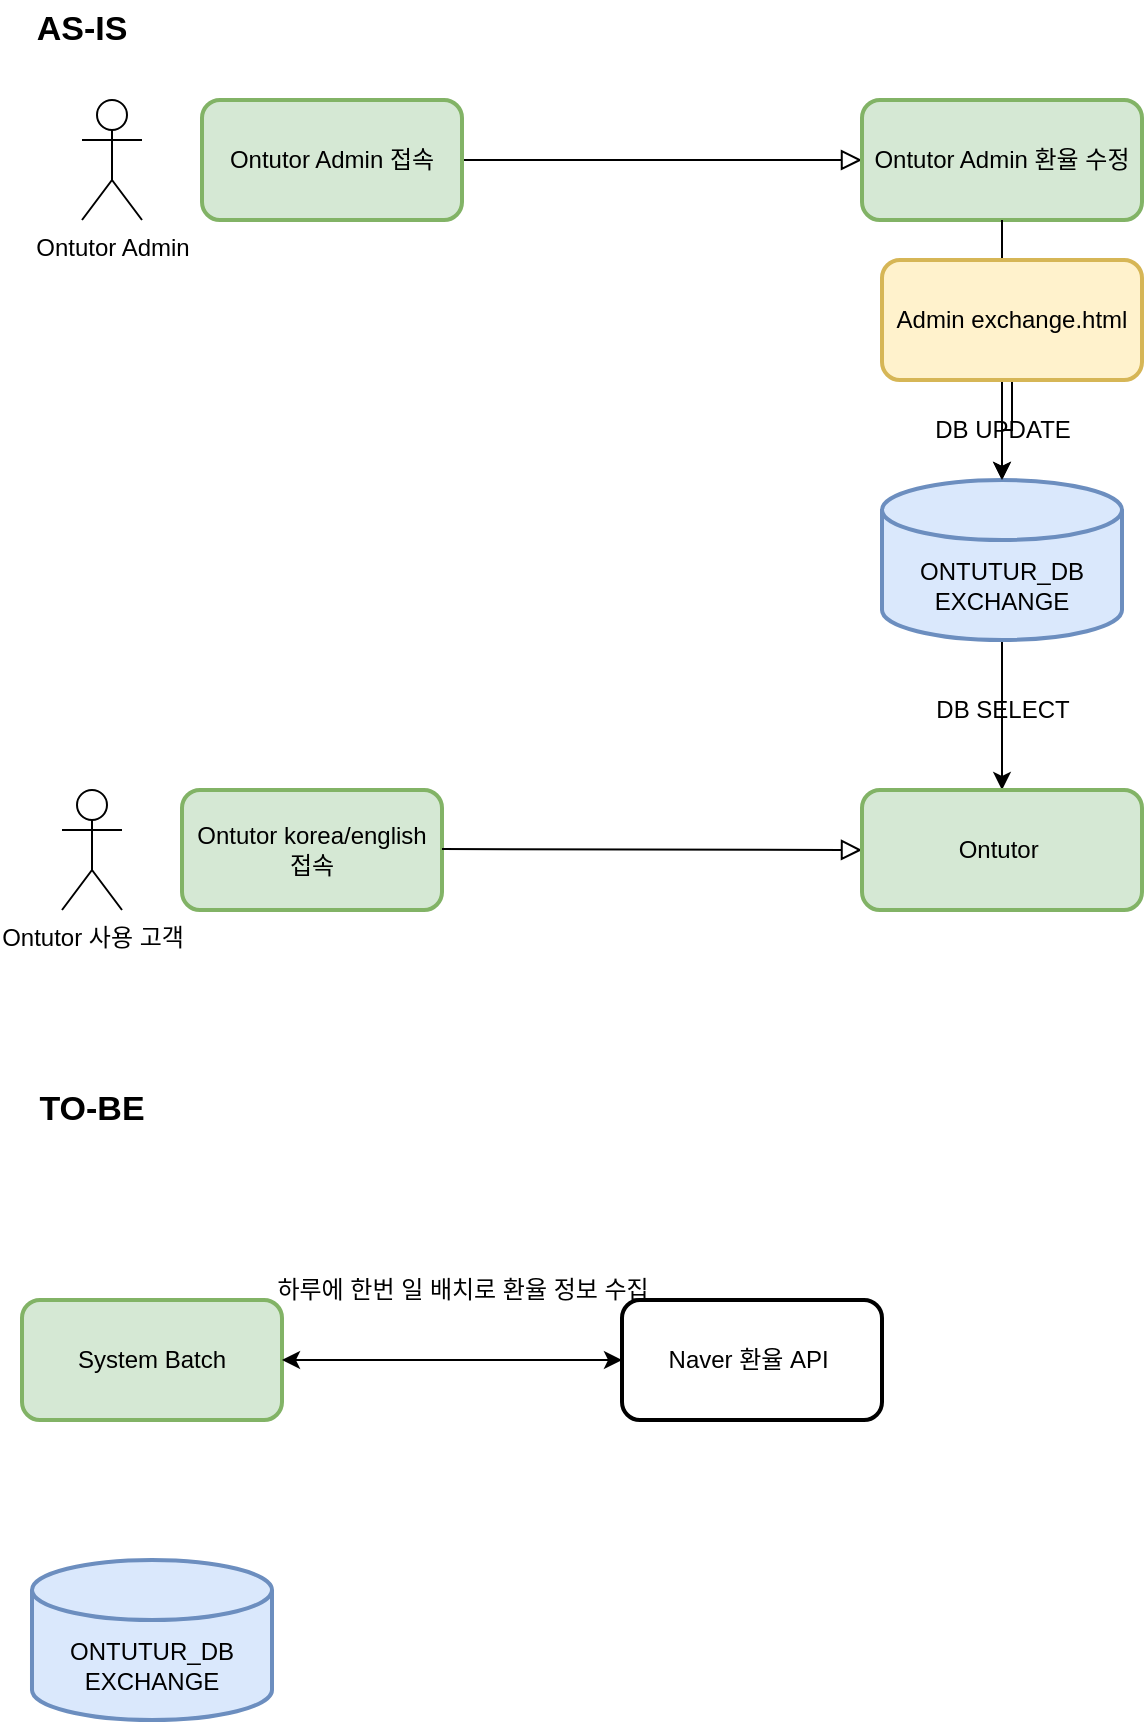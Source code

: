 <mxfile version="21.7.5" type="github">
  <diagram name="페이지-1" id="RPAB8xXi5EjdoGcPIPcM">
    <mxGraphModel dx="1687" dy="974" grid="1" gridSize="10" guides="1" tooltips="1" connect="1" arrows="1" fold="1" page="1" pageScale="1" pageWidth="827" pageHeight="1169" math="0" shadow="0">
      <root>
        <mxCell id="0" />
        <mxCell id="1" parent="0" />
        <mxCell id="rkMb_xiRMPH4ftiDAMPv-4" value="AS-IS" style="text;strokeColor=none;align=center;fillColor=none;html=1;verticalAlign=middle;whiteSpace=wrap;rounded=0;fontStyle=1;fontSize=17;" vertex="1" parent="1">
          <mxGeometry x="30" y="80" width="60" height="30" as="geometry" />
        </mxCell>
        <mxCell id="rkMb_xiRMPH4ftiDAMPv-6" value="Ontutor Admin" style="shape=umlActor;verticalLabelPosition=bottom;verticalAlign=top;html=1;labelBackgroundColor=none;" vertex="1" parent="1">
          <mxGeometry x="60" y="130" width="30" height="60" as="geometry" />
        </mxCell>
        <mxCell id="rkMb_xiRMPH4ftiDAMPv-7" value="" style="rounded=0;html=1;jettySize=auto;orthogonalLoop=1;fontSize=11;endArrow=block;endFill=0;endSize=8;strokeWidth=1;shadow=0;labelBackgroundColor=none;edgeStyle=orthogonalEdgeStyle;fontColor=default;entryX=0;entryY=0.5;entryDx=0;entryDy=0;exitX=1;exitY=0.5;exitDx=0;exitDy=0;" edge="1" parent="1" source="rkMb_xiRMPH4ftiDAMPv-8" target="rkMb_xiRMPH4ftiDAMPv-9">
          <mxGeometry relative="1" as="geometry">
            <mxPoint x="450" y="170" as="targetPoint" />
            <mxPoint x="330" y="170" as="sourcePoint" />
          </mxGeometry>
        </mxCell>
        <mxCell id="rkMb_xiRMPH4ftiDAMPv-8" value="Ontutor Admin 접속" style="rounded=1;whiteSpace=wrap;html=1;fontSize=12;glass=0;strokeWidth=2;shadow=0;labelBackgroundColor=none;fillColor=#d5e8d4;strokeColor=#82b366;" vertex="1" parent="1">
          <mxGeometry x="120" y="130" width="130" height="60" as="geometry" />
        </mxCell>
        <mxCell id="rkMb_xiRMPH4ftiDAMPv-9" value="Ontutor Admin 환율 수정" style="rounded=1;whiteSpace=wrap;html=1;fontSize=12;glass=0;strokeWidth=2;shadow=0;labelBackgroundColor=none;fillColor=#d5e8d4;strokeColor=#82b366;" vertex="1" parent="1">
          <mxGeometry x="450" y="130" width="140" height="60" as="geometry" />
        </mxCell>
        <mxCell id="rkMb_xiRMPH4ftiDAMPv-10" value="" style="endArrow=classic;html=1;rounded=0;labelBackgroundColor=none;fontColor=default;entryX=0.5;entryY=0;entryDx=0;entryDy=0;entryPerimeter=0;" edge="1" parent="1" target="rkMb_xiRMPH4ftiDAMPv-11">
          <mxGeometry width="50" height="50" relative="1" as="geometry">
            <mxPoint x="520" y="190" as="sourcePoint" />
            <mxPoint x="522" y="344" as="targetPoint" />
          </mxGeometry>
        </mxCell>
        <mxCell id="rkMb_xiRMPH4ftiDAMPv-31" value="" style="edgeStyle=orthogonalEdgeStyle;rounded=0;orthogonalLoop=1;jettySize=auto;html=1;entryX=0.5;entryY=0;entryDx=0;entryDy=0;" edge="1" parent="1" source="rkMb_xiRMPH4ftiDAMPv-11" target="rkMb_xiRMPH4ftiDAMPv-26">
          <mxGeometry relative="1" as="geometry">
            <mxPoint x="520" y="520.0" as="targetPoint" />
          </mxGeometry>
        </mxCell>
        <mxCell id="rkMb_xiRMPH4ftiDAMPv-11" value="ONTUTUR_DB&lt;br&gt;EXCHANGE" style="shape=cylinder3;whiteSpace=wrap;html=1;boundedLbl=1;backgroundOutline=1;size=15;strokeWidth=2;labelBackgroundColor=none;fillColor=#dae8fc;strokeColor=#6c8ebf;" vertex="1" parent="1">
          <mxGeometry x="460" y="320" width="120" height="80" as="geometry" />
        </mxCell>
        <mxCell id="rkMb_xiRMPH4ftiDAMPv-42" value="" style="edgeStyle=orthogonalEdgeStyle;rounded=0;orthogonalLoop=1;jettySize=auto;html=1;" edge="1" parent="1" source="rkMb_xiRMPH4ftiDAMPv-13" target="rkMb_xiRMPH4ftiDAMPv-11">
          <mxGeometry relative="1" as="geometry" />
        </mxCell>
        <mxCell id="rkMb_xiRMPH4ftiDAMPv-13" value="Admin exchange.html" style="rounded=1;whiteSpace=wrap;html=1;strokeWidth=2;labelBackgroundColor=none;fillColor=#fff2cc;strokeColor=#d6b656;" vertex="1" parent="1">
          <mxGeometry x="460" y="210" width="130" height="60" as="geometry" />
        </mxCell>
        <mxCell id="rkMb_xiRMPH4ftiDAMPv-16" value="DB UPDATE" style="text;html=1;align=center;verticalAlign=middle;resizable=0;points=[];autosize=1;strokeColor=none;fillColor=none;" vertex="1" parent="1">
          <mxGeometry x="475" y="280" width="90" height="30" as="geometry" />
        </mxCell>
        <mxCell id="rkMb_xiRMPH4ftiDAMPv-17" value="Ontutor 사용 고객" style="shape=umlActor;verticalLabelPosition=bottom;verticalAlign=top;html=1;labelBackgroundColor=none;" vertex="1" parent="1">
          <mxGeometry x="50" y="475" width="30" height="60" as="geometry" />
        </mxCell>
        <mxCell id="rkMb_xiRMPH4ftiDAMPv-24" value="Ontutor korea/english&lt;br&gt;접속" style="rounded=1;whiteSpace=wrap;html=1;fontSize=12;glass=0;strokeWidth=2;shadow=0;labelBackgroundColor=none;fillColor=#d5e8d4;strokeColor=#82b366;" vertex="1" parent="1">
          <mxGeometry x="110" y="475" width="130" height="60" as="geometry" />
        </mxCell>
        <mxCell id="rkMb_xiRMPH4ftiDAMPv-25" value="" style="rounded=0;html=1;jettySize=auto;orthogonalLoop=1;fontSize=11;endArrow=block;endFill=0;endSize=8;strokeWidth=1;shadow=0;labelBackgroundColor=none;edgeStyle=orthogonalEdgeStyle;fontColor=default;entryX=0;entryY=0.5;entryDx=0;entryDy=0;exitX=1;exitY=0.5;exitDx=0;exitDy=0;" edge="1" parent="1" target="rkMb_xiRMPH4ftiDAMPv-26">
          <mxGeometry relative="1" as="geometry">
            <mxPoint x="440" y="504.5" as="targetPoint" />
            <mxPoint x="240" y="504.5" as="sourcePoint" />
          </mxGeometry>
        </mxCell>
        <mxCell id="rkMb_xiRMPH4ftiDAMPv-26" value="Ontutor&amp;nbsp;" style="rounded=1;whiteSpace=wrap;html=1;fontSize=12;glass=0;strokeWidth=2;shadow=0;labelBackgroundColor=none;fillColor=#d5e8d4;strokeColor=#82b366;" vertex="1" parent="1">
          <mxGeometry x="450" y="475" width="140" height="60" as="geometry" />
        </mxCell>
        <mxCell id="rkMb_xiRMPH4ftiDAMPv-27" value="TO-BE" style="text;strokeColor=none;align=center;fillColor=none;html=1;verticalAlign=middle;whiteSpace=wrap;rounded=0;fontStyle=1;fontSize=17;" vertex="1" parent="1">
          <mxGeometry x="35" y="620" width="60" height="30" as="geometry" />
        </mxCell>
        <mxCell id="rkMb_xiRMPH4ftiDAMPv-33" value="DB SELECT" style="text;html=1;align=center;verticalAlign=middle;resizable=0;points=[];autosize=1;strokeColor=none;fillColor=none;" vertex="1" parent="1">
          <mxGeometry x="475" y="420" width="90" height="30" as="geometry" />
        </mxCell>
        <mxCell id="rkMb_xiRMPH4ftiDAMPv-34" value="ONTUTUR_DB&lt;br&gt;EXCHANGE" style="shape=cylinder3;whiteSpace=wrap;html=1;boundedLbl=1;backgroundOutline=1;size=15;strokeWidth=2;labelBackgroundColor=none;fillColor=#dae8fc;strokeColor=#6c8ebf;" vertex="1" parent="1">
          <mxGeometry x="35" y="860" width="120" height="80" as="geometry" />
        </mxCell>
        <mxCell id="rkMb_xiRMPH4ftiDAMPv-35" value="System Batch" style="rounded=1;whiteSpace=wrap;html=1;fontSize=12;glass=0;strokeWidth=2;shadow=0;labelBackgroundColor=none;fillColor=#d5e8d4;strokeColor=#82b366;" vertex="1" parent="1">
          <mxGeometry x="30" y="730" width="130" height="60" as="geometry" />
        </mxCell>
        <mxCell id="rkMb_xiRMPH4ftiDAMPv-37" value="Naver 환율 API&amp;nbsp;" style="rounded=1;whiteSpace=wrap;html=1;fontSize=12;glass=0;strokeWidth=2;shadow=0;labelBackgroundColor=none;" vertex="1" parent="1">
          <mxGeometry x="330" y="730" width="130" height="60" as="geometry" />
        </mxCell>
        <mxCell id="rkMb_xiRMPH4ftiDAMPv-39" value="" style="endArrow=classic;startArrow=classic;html=1;rounded=0;entryX=0;entryY=0.5;entryDx=0;entryDy=0;" edge="1" parent="1" target="rkMb_xiRMPH4ftiDAMPv-37">
          <mxGeometry width="50" height="50" relative="1" as="geometry">
            <mxPoint x="160" y="760" as="sourcePoint" />
            <mxPoint x="210" y="710" as="targetPoint" />
            <Array as="points" />
          </mxGeometry>
        </mxCell>
        <mxCell id="rkMb_xiRMPH4ftiDAMPv-41" value="하루에 한번 일 배치로 환율 정보 수집" style="text;html=1;align=center;verticalAlign=middle;resizable=0;points=[];autosize=1;strokeColor=none;fillColor=none;" vertex="1" parent="1">
          <mxGeometry x="140" y="710" width="220" height="30" as="geometry" />
        </mxCell>
      </root>
    </mxGraphModel>
  </diagram>
</mxfile>
